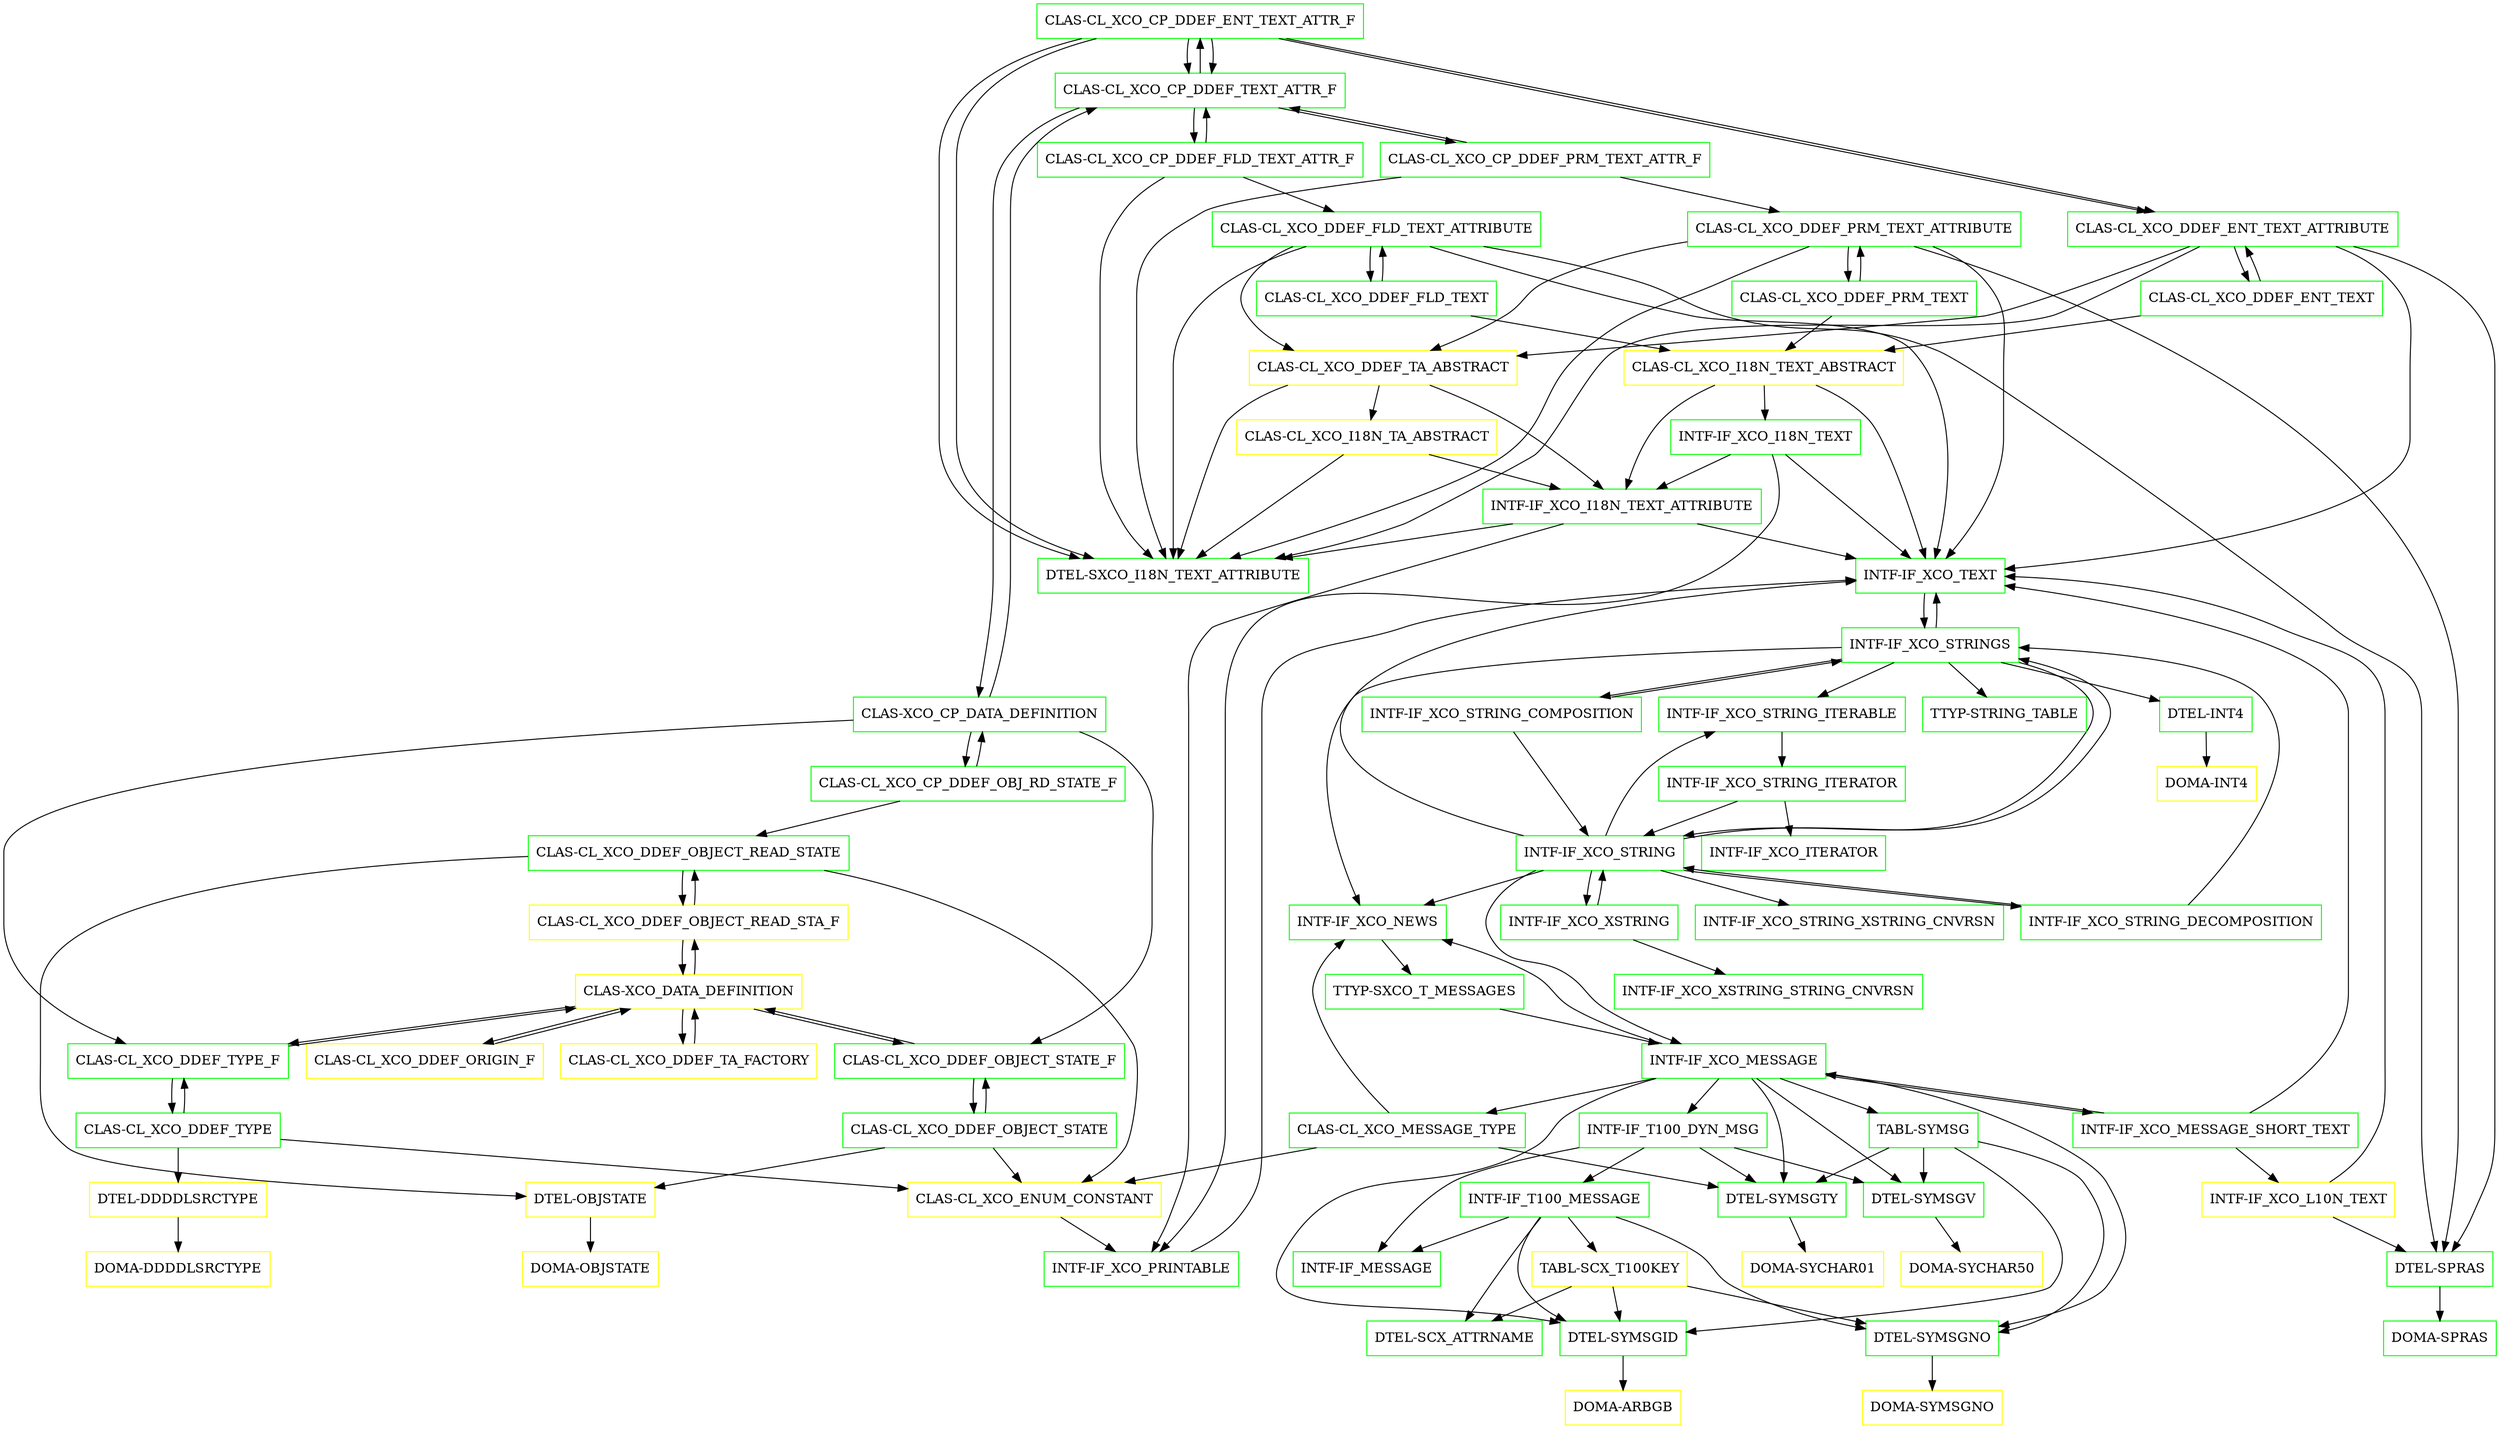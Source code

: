 digraph G {
  "CLAS-CL_XCO_CP_DDEF_ENT_TEXT_ATTR_F" [shape=box,color=green];
  "CLAS-CL_XCO_DDEF_ENT_TEXT_ATTRIBUTE" [shape=box,color=green,URL="./CLAS_CL_XCO_DDEF_ENT_TEXT_ATTRIBUTE.html"];
  "CLAS-CL_XCO_DDEF_ENT_TEXT" [shape=box,color=green,URL="./CLAS_CL_XCO_DDEF_ENT_TEXT.html"];
  "CLAS-CL_XCO_I18N_TEXT_ABSTRACT" [shape=box,color=yellow,URL="./CLAS_CL_XCO_I18N_TEXT_ABSTRACT.html"];
  "INTF-IF_XCO_TEXT" [shape=box,color=green,URL="./INTF_IF_XCO_TEXT.html"];
  "INTF-IF_XCO_STRINGS" [shape=box,color=green,URL="./INTF_IF_XCO_STRINGS.html"];
  "INTF-IF_XCO_STRING_ITERABLE" [shape=box,color=green,URL="./INTF_IF_XCO_STRING_ITERABLE.html"];
  "INTF-IF_XCO_STRING_ITERATOR" [shape=box,color=green,URL="./INTF_IF_XCO_STRING_ITERATOR.html"];
  "INTF-IF_XCO_ITERATOR" [shape=box,color=green,URL="./INTF_IF_XCO_ITERATOR.html"];
  "INTF-IF_XCO_STRING" [shape=box,color=green,URL="./INTF_IF_XCO_STRING.html"];
  "INTF-IF_XCO_NEWS" [shape=box,color=green,URL="./INTF_IF_XCO_NEWS.html"];
  "TTYP-SXCO_T_MESSAGES" [shape=box,color=green,URL="./TTYP_SXCO_T_MESSAGES.html"];
  "INTF-IF_XCO_MESSAGE" [shape=box,color=green,URL="./INTF_IF_XCO_MESSAGE.html"];
  "INTF-IF_T100_DYN_MSG" [shape=box,color=green,URL="./INTF_IF_T100_DYN_MSG.html"];
  "INTF-IF_T100_MESSAGE" [shape=box,color=green,URL="./INTF_IF_T100_MESSAGE.html"];
  "INTF-IF_MESSAGE" [shape=box,color=green,URL="./INTF_IF_MESSAGE.html"];
  "TABL-SCX_T100KEY" [shape=box,color=yellow,URL="./TABL_SCX_T100KEY.html"];
  "DTEL-SCX_ATTRNAME" [shape=box,color=green,URL="./DTEL_SCX_ATTRNAME.html"];
  "DTEL-SYMSGNO" [shape=box,color=green,URL="./DTEL_SYMSGNO.html"];
  "DOMA-SYMSGNO" [shape=box,color=yellow,URL="./DOMA_SYMSGNO.html"];
  "DTEL-SYMSGID" [shape=box,color=green,URL="./DTEL_SYMSGID.html"];
  "DOMA-ARBGB" [shape=box,color=yellow,URL="./DOMA_ARBGB.html"];
  "DTEL-SYMSGTY" [shape=box,color=green,URL="./DTEL_SYMSGTY.html"];
  "DOMA-SYCHAR01" [shape=box,color=yellow,URL="./DOMA_SYCHAR01.html"];
  "DTEL-SYMSGV" [shape=box,color=green,URL="./DTEL_SYMSGV.html"];
  "DOMA-SYCHAR50" [shape=box,color=yellow,URL="./DOMA_SYCHAR50.html"];
  "INTF-IF_XCO_MESSAGE_SHORT_TEXT" [shape=box,color=green,URL="./INTF_IF_XCO_MESSAGE_SHORT_TEXT.html"];
  "INTF-IF_XCO_L10N_TEXT" [shape=box,color=yellow,URL="./INTF_IF_XCO_L10N_TEXT.html"];
  "DTEL-SPRAS" [shape=box,color=green,URL="./DTEL_SPRAS.html"];
  "DOMA-SPRAS" [shape=box,color=green,URL="./DOMA_SPRAS.html"];
  "CLAS-CL_XCO_MESSAGE_TYPE" [shape=box,color=green,URL="./CLAS_CL_XCO_MESSAGE_TYPE.html"];
  "CLAS-CL_XCO_ENUM_CONSTANT" [shape=box,color=yellow,URL="./CLAS_CL_XCO_ENUM_CONSTANT.html"];
  "INTF-IF_XCO_PRINTABLE" [shape=box,color=green,URL="./INTF_IF_XCO_PRINTABLE.html"];
  "TABL-SYMSG" [shape=box,color=green,URL="./TABL_SYMSG.html"];
  "INTF-IF_XCO_XSTRING" [shape=box,color=green,URL="./INTF_IF_XCO_XSTRING.html"];
  "INTF-IF_XCO_XSTRING_STRING_CNVRSN" [shape=box,color=green,URL="./INTF_IF_XCO_XSTRING_STRING_CNVRSN.html"];
  "INTF-IF_XCO_STRING_XSTRING_CNVRSN" [shape=box,color=green,URL="./INTF_IF_XCO_STRING_XSTRING_CNVRSN.html"];
  "INTF-IF_XCO_STRING_DECOMPOSITION" [shape=box,color=green,URL="./INTF_IF_XCO_STRING_DECOMPOSITION.html"];
  "INTF-IF_XCO_STRING_COMPOSITION" [shape=box,color=green,URL="./INTF_IF_XCO_STRING_COMPOSITION.html"];
  "TTYP-STRING_TABLE" [shape=box,color=green,URL="./TTYP_STRING_TABLE.html"];
  "DTEL-INT4" [shape=box,color=green,URL="./DTEL_INT4.html"];
  "DOMA-INT4" [shape=box,color=yellow,URL="./DOMA_INT4.html"];
  "INTF-IF_XCO_I18N_TEXT_ATTRIBUTE" [shape=box,color=green,URL="./INTF_IF_XCO_I18N_TEXT_ATTRIBUTE.html"];
  "DTEL-SXCO_I18N_TEXT_ATTRIBUTE" [shape=box,color=green,URL="./DTEL_SXCO_I18N_TEXT_ATTRIBUTE.html"];
  "INTF-IF_XCO_I18N_TEXT" [shape=box,color=green,URL="./INTF_IF_XCO_I18N_TEXT.html"];
  "CLAS-CL_XCO_DDEF_TA_ABSTRACT" [shape=box,color=yellow,URL="./CLAS_CL_XCO_DDEF_TA_ABSTRACT.html"];
  "CLAS-CL_XCO_I18N_TA_ABSTRACT" [shape=box,color=yellow,URL="./CLAS_CL_XCO_I18N_TA_ABSTRACT.html"];
  "CLAS-CL_XCO_CP_DDEF_TEXT_ATTR_F" [shape=box,color=green,URL="./CLAS_CL_XCO_CP_DDEF_TEXT_ATTR_F.html"];
  "CLAS-CL_XCO_CP_DDEF_FLD_TEXT_ATTR_F" [shape=box,color=green,URL="./CLAS_CL_XCO_CP_DDEF_FLD_TEXT_ATTR_F.html"];
  "CLAS-CL_XCO_DDEF_FLD_TEXT_ATTRIBUTE" [shape=box,color=green,URL="./CLAS_CL_XCO_DDEF_FLD_TEXT_ATTRIBUTE.html"];
  "CLAS-CL_XCO_DDEF_FLD_TEXT" [shape=box,color=green,URL="./CLAS_CL_XCO_DDEF_FLD_TEXT.html"];
  "CLAS-CL_XCO_CP_DDEF_PRM_TEXT_ATTR_F" [shape=box,color=green,URL="./CLAS_CL_XCO_CP_DDEF_PRM_TEXT_ATTR_F.html"];
  "CLAS-CL_XCO_DDEF_PRM_TEXT_ATTRIBUTE" [shape=box,color=green,URL="./CLAS_CL_XCO_DDEF_PRM_TEXT_ATTRIBUTE.html"];
  "CLAS-CL_XCO_DDEF_PRM_TEXT" [shape=box,color=green,URL="./CLAS_CL_XCO_DDEF_PRM_TEXT.html"];
  "CLAS-CL_XCO_CP_DDEF_ENT_TEXT_ATTR_F" [shape=box,color=green,URL="./CLAS_CL_XCO_CP_DDEF_ENT_TEXT_ATTR_F.html"];
  "CLAS-XCO_CP_DATA_DEFINITION" [shape=box,color=green,URL="./CLAS_XCO_CP_DATA_DEFINITION.html"];
  "CLAS-CL_XCO_DDEF_OBJECT_STATE_F" [shape=box,color=green,URL="./CLAS_CL_XCO_DDEF_OBJECT_STATE_F.html"];
  "CLAS-CL_XCO_DDEF_OBJECT_STATE" [shape=box,color=green,URL="./CLAS_CL_XCO_DDEF_OBJECT_STATE.html"];
  "DTEL-OBJSTATE" [shape=box,color=yellow,URL="./DTEL_OBJSTATE.html"];
  "DOMA-OBJSTATE" [shape=box,color=yellow,URL="./DOMA_OBJSTATE.html"];
  "CLAS-XCO_DATA_DEFINITION" [shape=box,color=yellow,URL="./CLAS_XCO_DATA_DEFINITION.html"];
  "CLAS-CL_XCO_DDEF_TA_FACTORY" [shape=box,color=yellow,URL="./CLAS_CL_XCO_DDEF_TA_FACTORY.html"];
  "CLAS-CL_XCO_DDEF_OBJECT_READ_STA_F" [shape=box,color=yellow,URL="./CLAS_CL_XCO_DDEF_OBJECT_READ_STA_F.html"];
  "CLAS-CL_XCO_DDEF_OBJECT_READ_STATE" [shape=box,color=green,URL="./CLAS_CL_XCO_DDEF_OBJECT_READ_STATE.html"];
  "CLAS-CL_XCO_DDEF_ORIGIN_F" [shape=box,color=yellow,URL="./CLAS_CL_XCO_DDEF_ORIGIN_F.html"];
  "CLAS-CL_XCO_DDEF_TYPE_F" [shape=box,color=green,URL="./CLAS_CL_XCO_DDEF_TYPE_F.html"];
  "CLAS-CL_XCO_DDEF_TYPE" [shape=box,color=green,URL="./CLAS_CL_XCO_DDEF_TYPE.html"];
  "DTEL-DDDDLSRCTYPE" [shape=box,color=yellow,URL="./DTEL_DDDDLSRCTYPE.html"];
  "DOMA-DDDDLSRCTYPE" [shape=box,color=yellow,URL="./DOMA_DDDDLSRCTYPE.html"];
  "CLAS-CL_XCO_CP_DDEF_OBJ_RD_STATE_F" [shape=box,color=green,URL="./CLAS_CL_XCO_CP_DDEF_OBJ_RD_STATE_F.html"];
  "CLAS-CL_XCO_CP_DDEF_ENT_TEXT_ATTR_F" -> "DTEL-SXCO_I18N_TEXT_ATTRIBUTE";
  "CLAS-CL_XCO_CP_DDEF_ENT_TEXT_ATTR_F" -> "CLAS-CL_XCO_CP_DDEF_TEXT_ATTR_F";
  "CLAS-CL_XCO_CP_DDEF_ENT_TEXT_ATTR_F" -> "CLAS-CL_XCO_DDEF_ENT_TEXT_ATTRIBUTE";
  "CLAS-CL_XCO_DDEF_ENT_TEXT_ATTRIBUTE" -> "DTEL-SXCO_I18N_TEXT_ATTRIBUTE";
  "CLAS-CL_XCO_DDEF_ENT_TEXT_ATTRIBUTE" -> "DTEL-SPRAS";
  "CLAS-CL_XCO_DDEF_ENT_TEXT_ATTRIBUTE" -> "CLAS-CL_XCO_DDEF_TA_ABSTRACT";
  "CLAS-CL_XCO_DDEF_ENT_TEXT_ATTRIBUTE" -> "INTF-IF_XCO_TEXT";
  "CLAS-CL_XCO_DDEF_ENT_TEXT_ATTRIBUTE" -> "CLAS-CL_XCO_DDEF_ENT_TEXT";
  "CLAS-CL_XCO_DDEF_ENT_TEXT" -> "CLAS-CL_XCO_I18N_TEXT_ABSTRACT";
  "CLAS-CL_XCO_DDEF_ENT_TEXT" -> "CLAS-CL_XCO_DDEF_ENT_TEXT_ATTRIBUTE";
  "CLAS-CL_XCO_I18N_TEXT_ABSTRACT" -> "INTF-IF_XCO_I18N_TEXT";
  "CLAS-CL_XCO_I18N_TEXT_ABSTRACT" -> "INTF-IF_XCO_I18N_TEXT_ATTRIBUTE";
  "CLAS-CL_XCO_I18N_TEXT_ABSTRACT" -> "INTF-IF_XCO_TEXT";
  "INTF-IF_XCO_TEXT" -> "INTF-IF_XCO_STRINGS";
  "INTF-IF_XCO_STRINGS" -> "DTEL-INT4";
  "INTF-IF_XCO_STRINGS" -> "TTYP-STRING_TABLE";
  "INTF-IF_XCO_STRINGS" -> "INTF-IF_XCO_STRING";
  "INTF-IF_XCO_STRINGS" -> "INTF-IF_XCO_STRING_COMPOSITION";
  "INTF-IF_XCO_STRINGS" -> "INTF-IF_XCO_NEWS";
  "INTF-IF_XCO_STRINGS" -> "INTF-IF_XCO_TEXT";
  "INTF-IF_XCO_STRINGS" -> "INTF-IF_XCO_STRING_ITERABLE";
  "INTF-IF_XCO_STRING_ITERABLE" -> "INTF-IF_XCO_STRING_ITERATOR";
  "INTF-IF_XCO_STRING_ITERATOR" -> "INTF-IF_XCO_STRING";
  "INTF-IF_XCO_STRING_ITERATOR" -> "INTF-IF_XCO_ITERATOR";
  "INTF-IF_XCO_STRING" -> "INTF-IF_XCO_STRINGS";
  "INTF-IF_XCO_STRING" -> "INTF-IF_XCO_STRING_DECOMPOSITION";
  "INTF-IF_XCO_STRING" -> "INTF-IF_XCO_MESSAGE";
  "INTF-IF_XCO_STRING" -> "INTF-IF_XCO_STRING_XSTRING_CNVRSN";
  "INTF-IF_XCO_STRING" -> "INTF-IF_XCO_XSTRING";
  "INTF-IF_XCO_STRING" -> "INTF-IF_XCO_NEWS";
  "INTF-IF_XCO_STRING" -> "INTF-IF_XCO_TEXT";
  "INTF-IF_XCO_STRING" -> "INTF-IF_XCO_STRING_ITERABLE";
  "INTF-IF_XCO_NEWS" -> "TTYP-SXCO_T_MESSAGES";
  "TTYP-SXCO_T_MESSAGES" -> "INTF-IF_XCO_MESSAGE";
  "INTF-IF_XCO_MESSAGE" -> "TABL-SYMSG";
  "INTF-IF_XCO_MESSAGE" -> "DTEL-SYMSGTY";
  "INTF-IF_XCO_MESSAGE" -> "DTEL-SYMSGID";
  "INTF-IF_XCO_MESSAGE" -> "DTEL-SYMSGNO";
  "INTF-IF_XCO_MESSAGE" -> "DTEL-SYMSGV";
  "INTF-IF_XCO_MESSAGE" -> "CLAS-CL_XCO_MESSAGE_TYPE";
  "INTF-IF_XCO_MESSAGE" -> "INTF-IF_XCO_MESSAGE_SHORT_TEXT";
  "INTF-IF_XCO_MESSAGE" -> "INTF-IF_T100_DYN_MSG";
  "INTF-IF_XCO_MESSAGE" -> "INTF-IF_XCO_NEWS";
  "INTF-IF_T100_DYN_MSG" -> "DTEL-SYMSGV";
  "INTF-IF_T100_DYN_MSG" -> "DTEL-SYMSGTY";
  "INTF-IF_T100_DYN_MSG" -> "INTF-IF_MESSAGE";
  "INTF-IF_T100_DYN_MSG" -> "INTF-IF_T100_MESSAGE";
  "INTF-IF_T100_MESSAGE" -> "DTEL-SYMSGID";
  "INTF-IF_T100_MESSAGE" -> "DTEL-SYMSGNO";
  "INTF-IF_T100_MESSAGE" -> "DTEL-SCX_ATTRNAME";
  "INTF-IF_T100_MESSAGE" -> "TABL-SCX_T100KEY";
  "INTF-IF_T100_MESSAGE" -> "INTF-IF_MESSAGE";
  "TABL-SCX_T100KEY" -> "DTEL-SYMSGID";
  "TABL-SCX_T100KEY" -> "DTEL-SYMSGNO";
  "TABL-SCX_T100KEY" -> "DTEL-SCX_ATTRNAME";
  "DTEL-SYMSGNO" -> "DOMA-SYMSGNO";
  "DTEL-SYMSGID" -> "DOMA-ARBGB";
  "DTEL-SYMSGTY" -> "DOMA-SYCHAR01";
  "DTEL-SYMSGV" -> "DOMA-SYCHAR50";
  "INTF-IF_XCO_MESSAGE_SHORT_TEXT" -> "INTF-IF_XCO_MESSAGE";
  "INTF-IF_XCO_MESSAGE_SHORT_TEXT" -> "INTF-IF_XCO_TEXT";
  "INTF-IF_XCO_MESSAGE_SHORT_TEXT" -> "INTF-IF_XCO_L10N_TEXT";
  "INTF-IF_XCO_L10N_TEXT" -> "DTEL-SPRAS";
  "INTF-IF_XCO_L10N_TEXT" -> "INTF-IF_XCO_TEXT";
  "DTEL-SPRAS" -> "DOMA-SPRAS";
  "CLAS-CL_XCO_MESSAGE_TYPE" -> "DTEL-SYMSGTY";
  "CLAS-CL_XCO_MESSAGE_TYPE" -> "CLAS-CL_XCO_ENUM_CONSTANT";
  "CLAS-CL_XCO_MESSAGE_TYPE" -> "INTF-IF_XCO_NEWS";
  "CLAS-CL_XCO_ENUM_CONSTANT" -> "INTF-IF_XCO_PRINTABLE";
  "INTF-IF_XCO_PRINTABLE" -> "INTF-IF_XCO_TEXT";
  "TABL-SYMSG" -> "DTEL-SYMSGTY";
  "TABL-SYMSG" -> "DTEL-SYMSGID";
  "TABL-SYMSG" -> "DTEL-SYMSGNO";
  "TABL-SYMSG" -> "DTEL-SYMSGV";
  "INTF-IF_XCO_XSTRING" -> "INTF-IF_XCO_XSTRING_STRING_CNVRSN";
  "INTF-IF_XCO_XSTRING" -> "INTF-IF_XCO_STRING";
  "INTF-IF_XCO_STRING_DECOMPOSITION" -> "INTF-IF_XCO_STRING";
  "INTF-IF_XCO_STRING_DECOMPOSITION" -> "INTF-IF_XCO_STRINGS";
  "INTF-IF_XCO_STRING_COMPOSITION" -> "INTF-IF_XCO_STRINGS";
  "INTF-IF_XCO_STRING_COMPOSITION" -> "INTF-IF_XCO_STRING";
  "DTEL-INT4" -> "DOMA-INT4";
  "INTF-IF_XCO_I18N_TEXT_ATTRIBUTE" -> "DTEL-SXCO_I18N_TEXT_ATTRIBUTE";
  "INTF-IF_XCO_I18N_TEXT_ATTRIBUTE" -> "INTF-IF_XCO_TEXT";
  "INTF-IF_XCO_I18N_TEXT_ATTRIBUTE" -> "INTF-IF_XCO_PRINTABLE";
  "INTF-IF_XCO_I18N_TEXT" -> "INTF-IF_XCO_I18N_TEXT_ATTRIBUTE";
  "INTF-IF_XCO_I18N_TEXT" -> "INTF-IF_XCO_TEXT";
  "INTF-IF_XCO_I18N_TEXT" -> "INTF-IF_XCO_PRINTABLE";
  "CLAS-CL_XCO_DDEF_TA_ABSTRACT" -> "DTEL-SXCO_I18N_TEXT_ATTRIBUTE";
  "CLAS-CL_XCO_DDEF_TA_ABSTRACT" -> "CLAS-CL_XCO_I18N_TA_ABSTRACT";
  "CLAS-CL_XCO_DDEF_TA_ABSTRACT" -> "INTF-IF_XCO_I18N_TEXT_ATTRIBUTE";
  "CLAS-CL_XCO_I18N_TA_ABSTRACT" -> "DTEL-SXCO_I18N_TEXT_ATTRIBUTE";
  "CLAS-CL_XCO_I18N_TA_ABSTRACT" -> "INTF-IF_XCO_I18N_TEXT_ATTRIBUTE";
  "CLAS-CL_XCO_CP_DDEF_TEXT_ATTR_F" -> "CLAS-XCO_CP_DATA_DEFINITION";
  "CLAS-CL_XCO_CP_DDEF_TEXT_ATTR_F" -> "CLAS-CL_XCO_CP_DDEF_ENT_TEXT_ATTR_F";
  "CLAS-CL_XCO_CP_DDEF_TEXT_ATTR_F" -> "CLAS-CL_XCO_CP_DDEF_PRM_TEXT_ATTR_F";
  "CLAS-CL_XCO_CP_DDEF_TEXT_ATTR_F" -> "CLAS-CL_XCO_CP_DDEF_FLD_TEXT_ATTR_F";
  "CLAS-CL_XCO_CP_DDEF_FLD_TEXT_ATTR_F" -> "DTEL-SXCO_I18N_TEXT_ATTRIBUTE";
  "CLAS-CL_XCO_CP_DDEF_FLD_TEXT_ATTR_F" -> "CLAS-CL_XCO_CP_DDEF_TEXT_ATTR_F";
  "CLAS-CL_XCO_CP_DDEF_FLD_TEXT_ATTR_F" -> "CLAS-CL_XCO_DDEF_FLD_TEXT_ATTRIBUTE";
  "CLAS-CL_XCO_DDEF_FLD_TEXT_ATTRIBUTE" -> "DTEL-SXCO_I18N_TEXT_ATTRIBUTE";
  "CLAS-CL_XCO_DDEF_FLD_TEXT_ATTRIBUTE" -> "DTEL-SPRAS";
  "CLAS-CL_XCO_DDEF_FLD_TEXT_ATTRIBUTE" -> "CLAS-CL_XCO_DDEF_TA_ABSTRACT";
  "CLAS-CL_XCO_DDEF_FLD_TEXT_ATTRIBUTE" -> "INTF-IF_XCO_TEXT";
  "CLAS-CL_XCO_DDEF_FLD_TEXT_ATTRIBUTE" -> "CLAS-CL_XCO_DDEF_FLD_TEXT";
  "CLAS-CL_XCO_DDEF_FLD_TEXT" -> "CLAS-CL_XCO_I18N_TEXT_ABSTRACT";
  "CLAS-CL_XCO_DDEF_FLD_TEXT" -> "CLAS-CL_XCO_DDEF_FLD_TEXT_ATTRIBUTE";
  "CLAS-CL_XCO_CP_DDEF_PRM_TEXT_ATTR_F" -> "DTEL-SXCO_I18N_TEXT_ATTRIBUTE";
  "CLAS-CL_XCO_CP_DDEF_PRM_TEXT_ATTR_F" -> "CLAS-CL_XCO_CP_DDEF_TEXT_ATTR_F";
  "CLAS-CL_XCO_CP_DDEF_PRM_TEXT_ATTR_F" -> "CLAS-CL_XCO_DDEF_PRM_TEXT_ATTRIBUTE";
  "CLAS-CL_XCO_DDEF_PRM_TEXT_ATTRIBUTE" -> "DTEL-SXCO_I18N_TEXT_ATTRIBUTE";
  "CLAS-CL_XCO_DDEF_PRM_TEXT_ATTRIBUTE" -> "DTEL-SPRAS";
  "CLAS-CL_XCO_DDEF_PRM_TEXT_ATTRIBUTE" -> "CLAS-CL_XCO_DDEF_TA_ABSTRACT";
  "CLAS-CL_XCO_DDEF_PRM_TEXT_ATTRIBUTE" -> "INTF-IF_XCO_TEXT";
  "CLAS-CL_XCO_DDEF_PRM_TEXT_ATTRIBUTE" -> "CLAS-CL_XCO_DDEF_PRM_TEXT";
  "CLAS-CL_XCO_DDEF_PRM_TEXT" -> "CLAS-CL_XCO_I18N_TEXT_ABSTRACT";
  "CLAS-CL_XCO_DDEF_PRM_TEXT" -> "CLAS-CL_XCO_DDEF_PRM_TEXT_ATTRIBUTE";
  "CLAS-CL_XCO_CP_DDEF_ENT_TEXT_ATTR_F" -> "DTEL-SXCO_I18N_TEXT_ATTRIBUTE";
  "CLAS-CL_XCO_CP_DDEF_ENT_TEXT_ATTR_F" -> "CLAS-CL_XCO_CP_DDEF_TEXT_ATTR_F";
  "CLAS-CL_XCO_CP_DDEF_ENT_TEXT_ATTR_F" -> "CLAS-CL_XCO_DDEF_ENT_TEXT_ATTRIBUTE";
  "CLAS-XCO_CP_DATA_DEFINITION" -> "CLAS-CL_XCO_DDEF_TYPE_F";
  "CLAS-XCO_CP_DATA_DEFINITION" -> "CLAS-CL_XCO_CP_DDEF_TEXT_ATTR_F";
  "CLAS-XCO_CP_DATA_DEFINITION" -> "CLAS-CL_XCO_CP_DDEF_OBJ_RD_STATE_F";
  "CLAS-XCO_CP_DATA_DEFINITION" -> "CLAS-CL_XCO_DDEF_OBJECT_STATE_F";
  "CLAS-CL_XCO_DDEF_OBJECT_STATE_F" -> "CLAS-XCO_DATA_DEFINITION";
  "CLAS-CL_XCO_DDEF_OBJECT_STATE_F" -> "CLAS-CL_XCO_DDEF_OBJECT_STATE";
  "CLAS-CL_XCO_DDEF_OBJECT_STATE" -> "DTEL-OBJSTATE";
  "CLAS-CL_XCO_DDEF_OBJECT_STATE" -> "CLAS-CL_XCO_ENUM_CONSTANT";
  "CLAS-CL_XCO_DDEF_OBJECT_STATE" -> "CLAS-CL_XCO_DDEF_OBJECT_STATE_F";
  "DTEL-OBJSTATE" -> "DOMA-OBJSTATE";
  "CLAS-XCO_DATA_DEFINITION" -> "CLAS-CL_XCO_DDEF_TYPE_F";
  "CLAS-XCO_DATA_DEFINITION" -> "CLAS-CL_XCO_DDEF_ORIGIN_F";
  "CLAS-XCO_DATA_DEFINITION" -> "CLAS-CL_XCO_DDEF_OBJECT_READ_STA_F";
  "CLAS-XCO_DATA_DEFINITION" -> "CLAS-CL_XCO_DDEF_OBJECT_STATE_F";
  "CLAS-XCO_DATA_DEFINITION" -> "CLAS-CL_XCO_DDEF_TA_FACTORY";
  "CLAS-CL_XCO_DDEF_TA_FACTORY" -> "CLAS-XCO_DATA_DEFINITION";
  "CLAS-CL_XCO_DDEF_OBJECT_READ_STA_F" -> "CLAS-XCO_DATA_DEFINITION";
  "CLAS-CL_XCO_DDEF_OBJECT_READ_STA_F" -> "CLAS-CL_XCO_DDEF_OBJECT_READ_STATE";
  "CLAS-CL_XCO_DDEF_OBJECT_READ_STATE" -> "DTEL-OBJSTATE";
  "CLAS-CL_XCO_DDEF_OBJECT_READ_STATE" -> "CLAS-CL_XCO_ENUM_CONSTANT";
  "CLAS-CL_XCO_DDEF_OBJECT_READ_STATE" -> "CLAS-CL_XCO_DDEF_OBJECT_READ_STA_F";
  "CLAS-CL_XCO_DDEF_ORIGIN_F" -> "CLAS-XCO_DATA_DEFINITION";
  "CLAS-CL_XCO_DDEF_TYPE_F" -> "CLAS-XCO_DATA_DEFINITION";
  "CLAS-CL_XCO_DDEF_TYPE_F" -> "CLAS-CL_XCO_DDEF_TYPE";
  "CLAS-CL_XCO_DDEF_TYPE" -> "DTEL-DDDDLSRCTYPE";
  "CLAS-CL_XCO_DDEF_TYPE" -> "CLAS-CL_XCO_ENUM_CONSTANT";
  "CLAS-CL_XCO_DDEF_TYPE" -> "CLAS-CL_XCO_DDEF_TYPE_F";
  "DTEL-DDDDLSRCTYPE" -> "DOMA-DDDDLSRCTYPE";
  "CLAS-CL_XCO_CP_DDEF_OBJ_RD_STATE_F" -> "CLAS-XCO_CP_DATA_DEFINITION";
  "CLAS-CL_XCO_CP_DDEF_OBJ_RD_STATE_F" -> "CLAS-CL_XCO_DDEF_OBJECT_READ_STATE";
}
